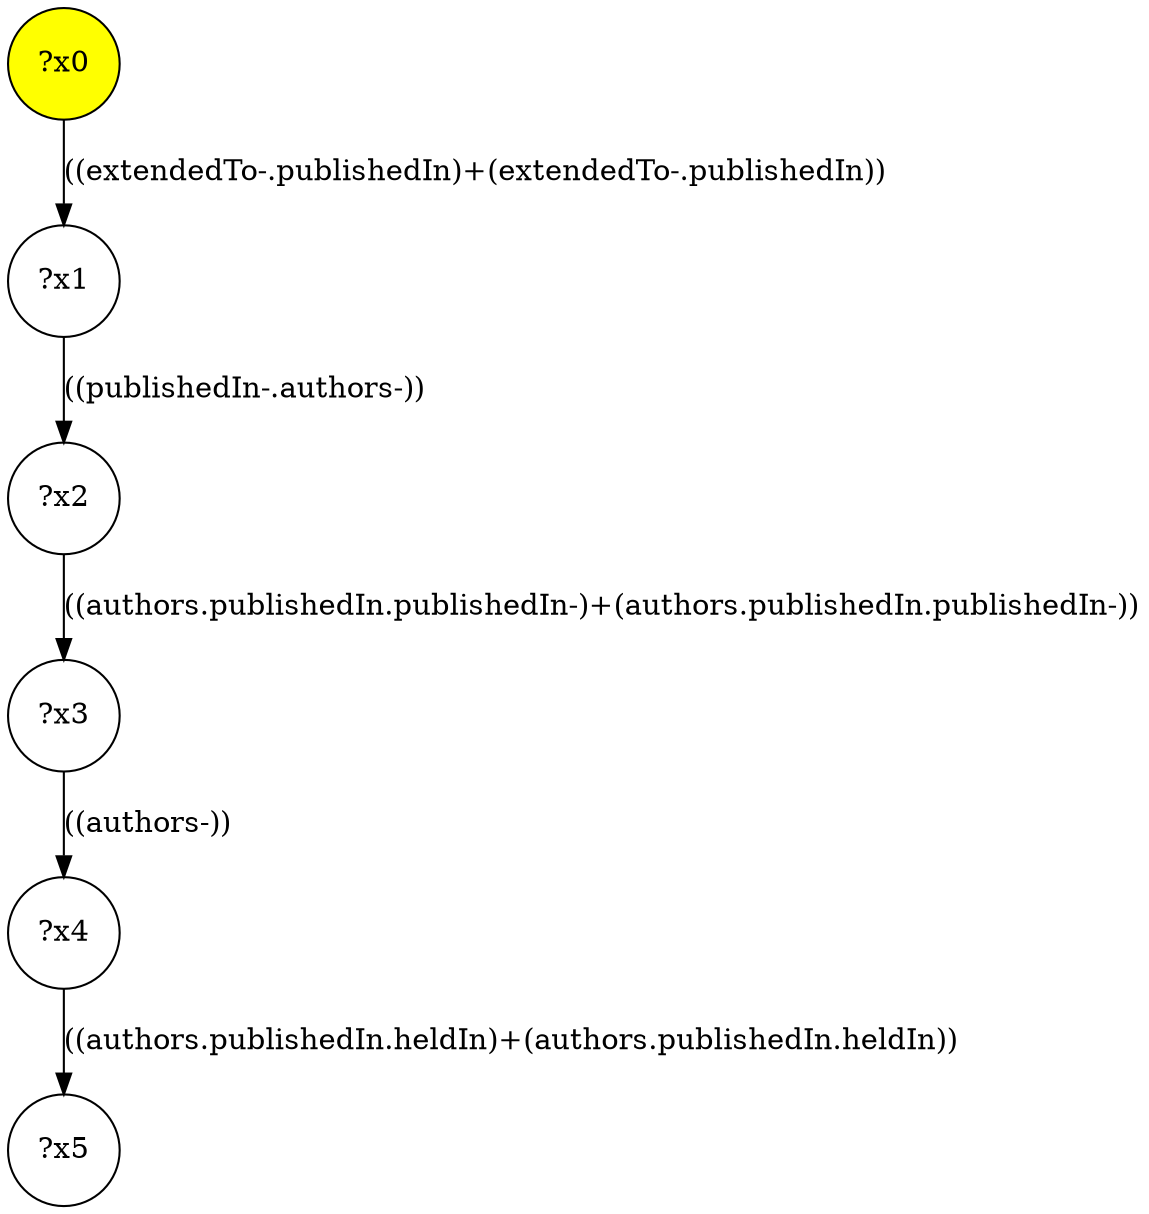 digraph g {
	x0 [fillcolor="yellow", style="filled," shape=circle, label="?x0"];
	x1 [shape=circle, label="?x1"];
	x0 -> x1 [label="((extendedTo-.publishedIn)+(extendedTo-.publishedIn))"];
	x2 [shape=circle, label="?x2"];
	x1 -> x2 [label="((publishedIn-.authors-))"];
	x3 [shape=circle, label="?x3"];
	x2 -> x3 [label="((authors.publishedIn.publishedIn-)+(authors.publishedIn.publishedIn-))"];
	x4 [shape=circle, label="?x4"];
	x3 -> x4 [label="((authors-))"];
	x5 [shape=circle, label="?x5"];
	x4 -> x5 [label="((authors.publishedIn.heldIn)+(authors.publishedIn.heldIn))"];
}
